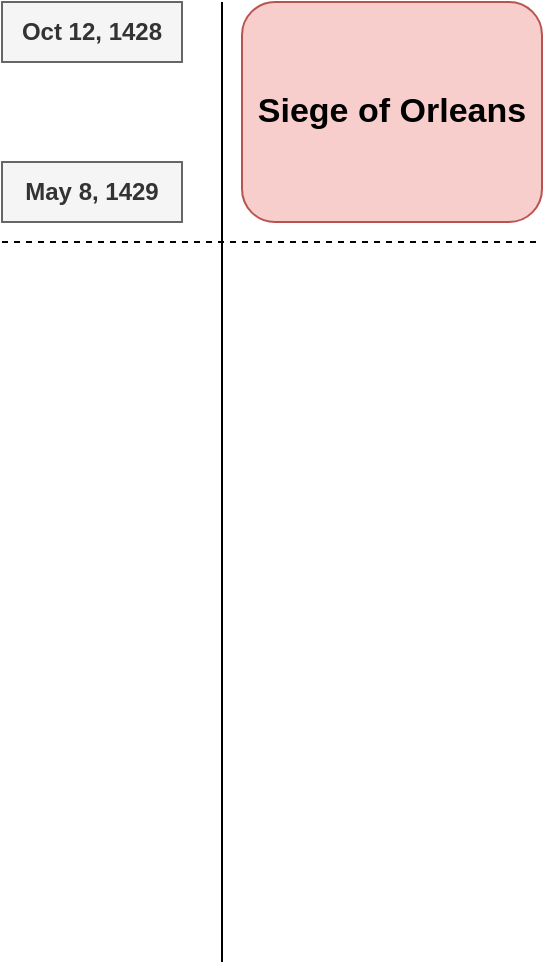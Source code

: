 <mxfile version="22.1.2" type="github">
  <diagram name="Page-1" id="M-f6_FmiY7brDvmlBIBV">
    <mxGraphModel dx="736" dy="517" grid="1" gridSize="10" guides="1" tooltips="1" connect="1" arrows="1" fold="1" page="1" pageScale="1" pageWidth="850" pageHeight="1100" math="0" shadow="0">
      <root>
        <mxCell id="0" />
        <mxCell id="1" parent="0" />
        <mxCell id="dGKG6LVBul5kv-yk3UFm-1" value="" style="endArrow=none;html=1;rounded=0;" edge="1" parent="1">
          <mxGeometry width="50" height="50" relative="1" as="geometry">
            <mxPoint x="120" y="520" as="sourcePoint" />
            <mxPoint x="120" y="40" as="targetPoint" />
          </mxGeometry>
        </mxCell>
        <mxCell id="dGKG6LVBul5kv-yk3UFm-2" value="" style="endArrow=none;dashed=1;html=1;rounded=0;" edge="1" parent="1">
          <mxGeometry width="50" height="50" relative="1" as="geometry">
            <mxPoint x="10" y="160" as="sourcePoint" />
            <mxPoint x="280" y="160" as="targetPoint" />
          </mxGeometry>
        </mxCell>
        <mxCell id="dGKG6LVBul5kv-yk3UFm-3" value="May 8, 1429" style="rounded=0;whiteSpace=wrap;html=1;fillColor=#f5f5f5;strokeColor=#666666;fontColor=#333333;fontStyle=1" vertex="1" parent="1">
          <mxGeometry x="10" y="120" width="90" height="30" as="geometry" />
        </mxCell>
        <mxCell id="dGKG6LVBul5kv-yk3UFm-4" value="Oct 12, 1428" style="rounded=0;whiteSpace=wrap;html=1;fillColor=#f5f5f5;strokeColor=#666666;fontColor=#333333;fontStyle=1" vertex="1" parent="1">
          <mxGeometry x="10" y="40" width="90" height="30" as="geometry" />
        </mxCell>
        <mxCell id="dGKG6LVBul5kv-yk3UFm-7" value="Siege of Orleans" style="rounded=1;whiteSpace=wrap;html=1;fillColor=#f8cecc;strokeColor=#b85450;fontSize=17;fontStyle=1" vertex="1" parent="1">
          <mxGeometry x="130" y="40" width="150" height="110" as="geometry" />
        </mxCell>
      </root>
    </mxGraphModel>
  </diagram>
</mxfile>
